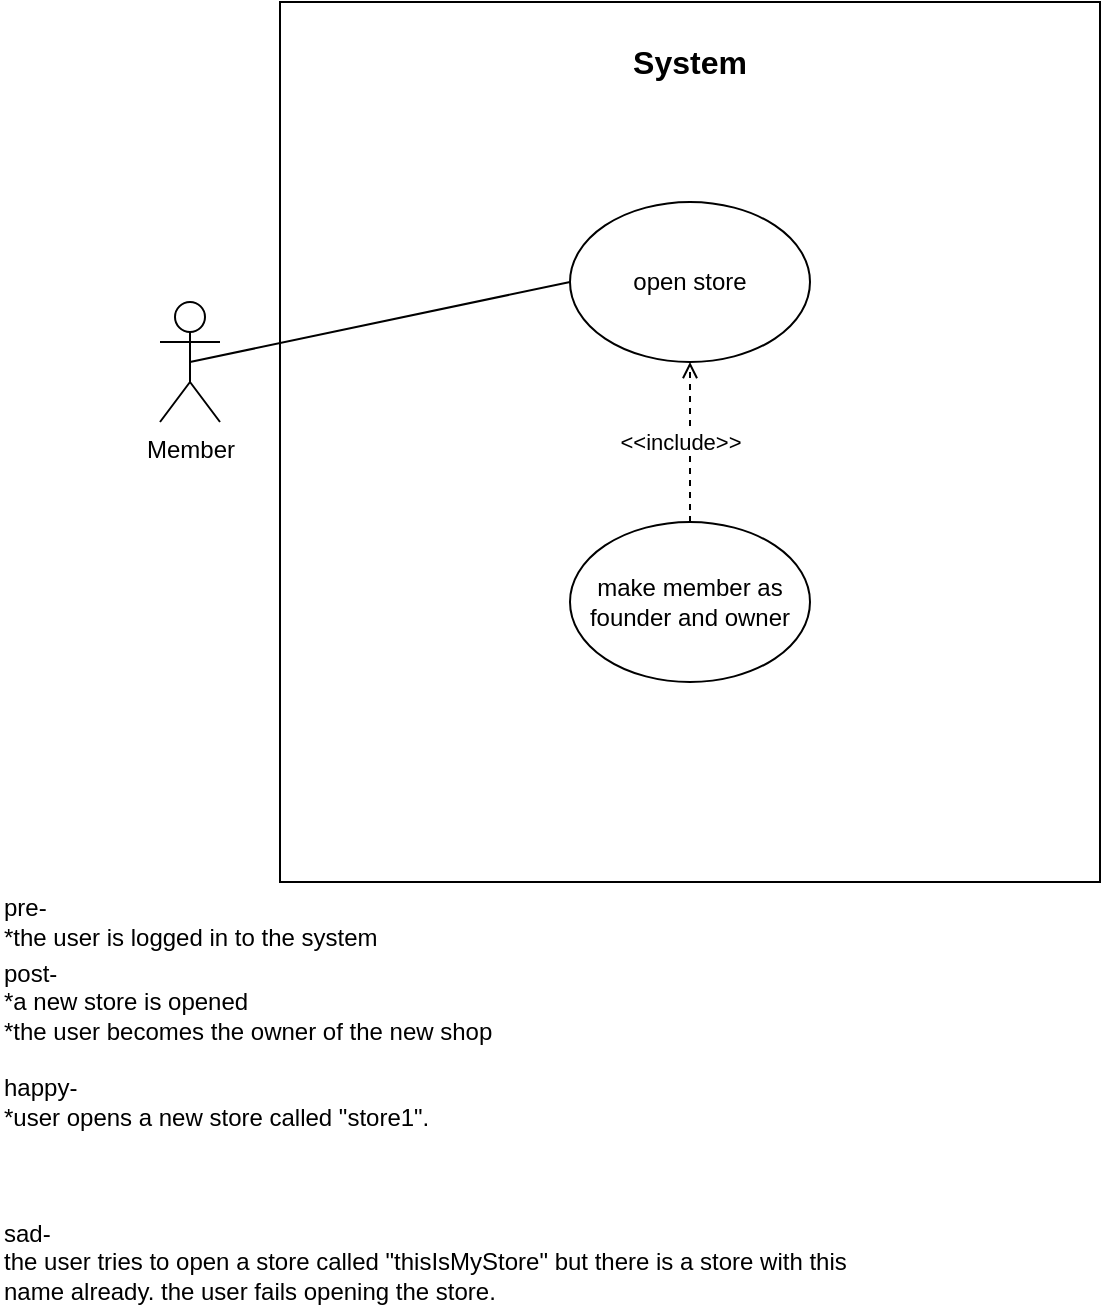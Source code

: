 <mxfile version="14.6.1" type="device"><diagram id="de-JIrhkz2dANJOZa4Kx" name="Page-1"><mxGraphModel dx="1038" dy="580" grid="1" gridSize="10" guides="1" tooltips="1" connect="1" arrows="1" fold="1" page="1" pageScale="1" pageWidth="827" pageHeight="1169" math="0" shadow="0"><root><mxCell id="0"/><mxCell id="1" parent="0"/><mxCell id="iE4Sqlze1w_TQ0eLuAOz-1" value="" style="rounded=0;whiteSpace=wrap;html=1;" parent="1" vertex="1"><mxGeometry x="190" y="60" width="410" height="440" as="geometry"/></mxCell><mxCell id="iE4Sqlze1w_TQ0eLuAOz-2" value="&lt;font size=&quot;3&quot;&gt;&lt;b&gt;System&lt;/b&gt;&lt;/font&gt;" style="text;html=1;strokeColor=none;fillColor=none;align=center;verticalAlign=middle;whiteSpace=wrap;rounded=0;" parent="1" vertex="1"><mxGeometry x="375" y="80" width="40" height="20" as="geometry"/></mxCell><mxCell id="iE4Sqlze1w_TQ0eLuAOz-3" value="Member" style="shape=umlActor;verticalLabelPosition=bottom;verticalAlign=top;html=1;outlineConnect=0;" parent="1" vertex="1"><mxGeometry x="130" y="210" width="30" height="60" as="geometry"/></mxCell><mxCell id="iE4Sqlze1w_TQ0eLuAOz-4" value="open store" style="ellipse;whiteSpace=wrap;html=1;" parent="1" vertex="1"><mxGeometry x="335" y="160" width="120" height="80" as="geometry"/></mxCell><mxCell id="iE4Sqlze1w_TQ0eLuAOz-5" value="" style="endArrow=none;html=1;strokeWidth=1;exitX=0.5;exitY=0.5;exitDx=0;exitDy=0;exitPerimeter=0;entryX=0;entryY=0.5;entryDx=0;entryDy=0;" parent="1" source="iE4Sqlze1w_TQ0eLuAOz-3" target="iE4Sqlze1w_TQ0eLuAOz-4" edge="1"><mxGeometry width="50" height="50" relative="1" as="geometry"><mxPoint x="390" y="320" as="sourcePoint"/><mxPoint x="440" y="270" as="targetPoint"/></mxGeometry></mxCell><mxCell id="iE4Sqlze1w_TQ0eLuAOz-6" value="make member as founder and owner&lt;span style=&quot;color: rgba(0 , 0 , 0 , 0) ; font-family: monospace ; font-size: 0px&quot;&gt;%3CmxGraphModel%3E%3Croot%3E%3CmxCell%20id%3D%220%22%2F%3E%3CmxCell%20id%3D%221%22%20parent%3D%220%22%2F%3E%3CmxCell%20id%3D%222%22%20value%3D%22%22%20style%3D%22endArrow%3Dnone%3Bhtml%3D1%3BstrokeWidth%3D1%3BexitX%3D1%3BexitY%3D0.333%3BexitDx%3D0%3BexitDy%3D0%3BexitPerimeter%3D0%3BentryX%3D0%3BentryY%3D0.5%3BentryDx%3D0%3BentryDy%3D0%3B%22%20edge%3D%221%22%20parent%3D%221%22%3E%3CmxGeometry%20width%3D%2250%22%20height%3D%2250%22%20relative%3D%221%22%20as%3D%22geometry%22%3E%3CmxPoint%20x%3D%22150%22%20y%3D%22270%22%20as%3D%22sourcePoint%22%2F%3E%3CmxPoint%20x%3D%22340%22%20y%3D%22120%22%20as%3D%22targetPoint%22%2F%3E%3C%2FmxGeometry%3E%3C%2FmxCell%3E%3C%2Froot%3E%3C%2FmxGraphModel%3E&lt;/span&gt;" style="ellipse;whiteSpace=wrap;html=1;" parent="1" vertex="1"><mxGeometry x="335" y="320" width="120" height="80" as="geometry"/></mxCell><mxCell id="iE4Sqlze1w_TQ0eLuAOz-8" value="" style="endArrow=open;dashed=1;html=1;strokeWidth=1;entryX=0.5;entryY=1;entryDx=0;entryDy=0;exitX=0.5;exitY=0;exitDx=0;exitDy=0;endFill=0;" parent="1" source="iE4Sqlze1w_TQ0eLuAOz-6" target="iE4Sqlze1w_TQ0eLuAOz-4" edge="1"><mxGeometry width="50" height="50" relative="1" as="geometry"><mxPoint x="390" y="310" as="sourcePoint"/><mxPoint x="440" y="260" as="targetPoint"/></mxGeometry></mxCell><mxCell id="iE4Sqlze1w_TQ0eLuAOz-9" value="&amp;lt;&amp;lt;include&amp;gt;&amp;gt;" style="edgeLabel;html=1;align=center;verticalAlign=middle;resizable=0;points=[];" parent="iE4Sqlze1w_TQ0eLuAOz-8" vertex="1" connectable="0"><mxGeometry x="-0.395" y="-4" relative="1" as="geometry"><mxPoint x="-9" y="-16" as="offset"/></mxGeometry></mxCell><mxCell id="88luHDaID1qfjE6708XS-1" value="&lt;div&gt;&lt;span&gt;pre-&lt;/span&gt;&lt;/div&gt;&lt;div&gt;&lt;span&gt;*the user is logged in to the system&lt;/span&gt;&lt;/div&gt;" style="text;html=1;strokeColor=none;fillColor=none;align=left;verticalAlign=middle;whiteSpace=wrap;rounded=0;" parent="1" vertex="1"><mxGeometry x="50" y="510" width="310" height="20" as="geometry"/></mxCell><mxCell id="88luHDaID1qfjE6708XS-2" value="post-&lt;br&gt;*a new store is opened&lt;br&gt;*the user becomes the owner of the new shop" style="text;html=1;strokeColor=none;fillColor=none;align=left;verticalAlign=middle;whiteSpace=wrap;rounded=0;" parent="1" vertex="1"><mxGeometry x="50" y="550" width="360" height="20" as="geometry"/></mxCell><mxCell id="88luHDaID1qfjE6708XS-3" value="happy-&lt;br&gt;*user opens a new store called &quot;store1&quot;." style="text;html=1;strokeColor=none;fillColor=none;align=left;verticalAlign=middle;whiteSpace=wrap;rounded=0;" parent="1" vertex="1"><mxGeometry x="50" y="600" width="270" height="20" as="geometry"/></mxCell><mxCell id="88luHDaID1qfjE6708XS-4" value="sad-&lt;br&gt;the user tries to open a store called &quot;thisIsMyStore&quot; but there is a store with this name already. the user fails opening the store." style="text;html=1;strokeColor=none;fillColor=none;align=left;verticalAlign=middle;whiteSpace=wrap;rounded=0;" parent="1" vertex="1"><mxGeometry x="50" y="680" width="450" height="20" as="geometry"/></mxCell></root></mxGraphModel></diagram></mxfile>